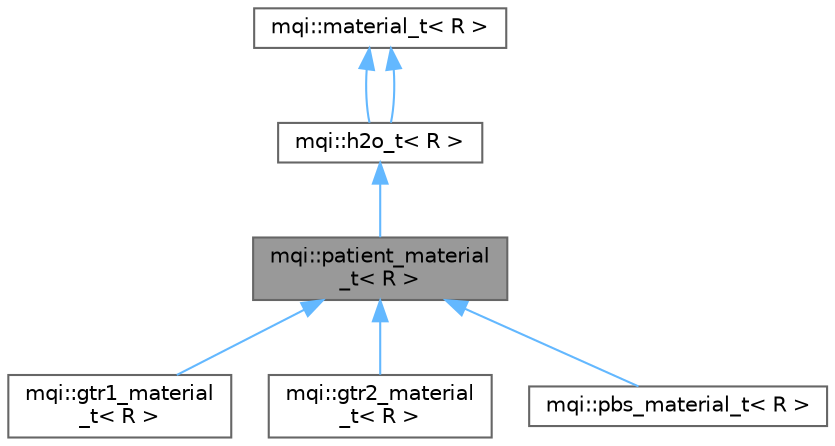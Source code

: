 digraph "mqi::patient_material_t&lt; R &gt;"
{
 // LATEX_PDF_SIZE
  bgcolor="transparent";
  edge [fontname=Helvetica,fontsize=10,labelfontname=Helvetica,labelfontsize=10];
  node [fontname=Helvetica,fontsize=10,shape=box,height=0.2,width=0.4];
  Node1 [id="Node000001",label="mqi::patient_material\l_t\< R \>",height=0.2,width=0.4,color="gray40", fillcolor="grey60", style="filled", fontcolor="black",tooltip="Represents patient-specific materials based on CT Hounsfield Units (HU)."];
  Node2 -> Node1 [id="edge1_Node000001_Node000002",dir="back",color="steelblue1",style="solid",tooltip=" "];
  Node2 [id="Node000002",label="mqi::h2o_t\< R \>",height=0.2,width=0.4,color="gray40", fillcolor="white", style="filled",URL="$classmqi_1_1h2o__t.html",tooltip="air_t"];
  Node3 -> Node2 [id="edge2_Node000002_Node000003",dir="back",color="steelblue1",style="solid",tooltip=" "];
  Node3 [id="Node000003",label="mqi::material_t\< R \>",height=0.2,width=0.4,color="gray40", fillcolor="white", style="filled",URL="$classmqi_1_1material__t.html",tooltip="water_t"];
  Node3 -> Node2 [id="edge3_Node000002_Node000003",dir="back",color="steelblue1",style="solid",tooltip=" "];
  Node1 -> Node4 [id="edge4_Node000001_Node000004",dir="back",color="steelblue1",style="solid",tooltip=" "];
  Node4 [id="Node000004",label="mqi::gtr1_material\l_t\< R \>",height=0.2,width=0.4,color="gray40", fillcolor="white", style="filled",URL="$classmqi_1_1gtr1__material__t.html",tooltip="A material definition class specific to the GTR1 machine."];
  Node1 -> Node5 [id="edge5_Node000001_Node000005",dir="back",color="steelblue1",style="solid",tooltip=" "];
  Node5 [id="Node000005",label="mqi::gtr2_material\l_t\< R \>",height=0.2,width=0.4,color="gray40", fillcolor="white", style="filled",URL="$classmqi_1_1gtr2__material__t.html",tooltip="A material definition class specific to the GTR2 machine."];
  Node1 -> Node6 [id="edge6_Node000001_Node000006",dir="back",color="steelblue1",style="solid",tooltip=" "];
  Node6 [id="Node000006",label="mqi::pbs_material_t\< R \>",height=0.2,width=0.4,color="gray40", fillcolor="white", style="filled",URL="$classmqi_1_1pbs__material__t.html",tooltip="A material definition class for Pencil Beam Scanning (PBS) simulations."];
}
